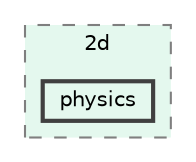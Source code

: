 digraph "LilyPadEngine/src/LilyPad/scene/nodes/2d/physics"
{
 // LATEX_PDF_SIZE
  bgcolor="transparent";
  edge [fontname=Helvetica,fontsize=10,labelfontname=Helvetica,labelfontsize=10];
  node [fontname=Helvetica,fontsize=10,shape=box,height=0.2,width=0.4];
  compound=true
  subgraph clusterdir_5f11c05dc287bfa9235b953cf6969b3e {
    graph [ bgcolor="#e4f8ee", pencolor="grey50", label="2d", fontname=Helvetica,fontsize=10 style="filled,dashed", URL="dir_5f11c05dc287bfa9235b953cf6969b3e.html",tooltip=""]
  dir_535675897de309da365978822cb80039 [label="physics", fillcolor="#e4f8ee", color="grey25", style="filled,bold", URL="dir_535675897de309da365978822cb80039.html",tooltip=""];
  }
}
